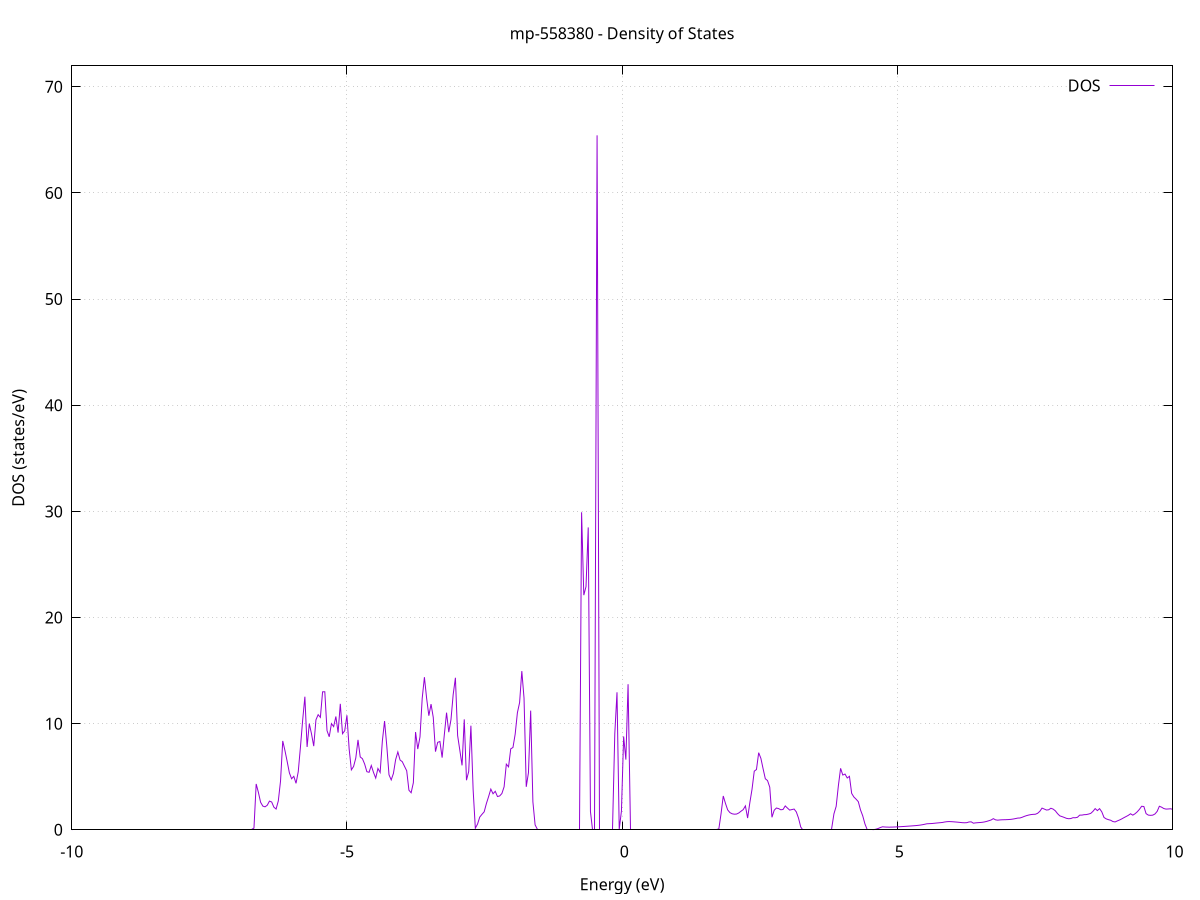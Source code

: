 set title 'mp-558380 - Density of States'
set xlabel 'Energy (eV)'
set ylabel 'DOS (states/eV)'
set grid
set xrange [-10:10]
set yrange [0:71.976]
set xzeroaxis lt -1
set terminal png size 800,600
set output 'mp-558380_dos_gnuplot.png'
plot '-' using 1:2 with lines title 'DOS'
-48.562000 0.000000
-48.521800 0.000000
-48.481500 0.000000
-48.441300 0.000000
-48.401100 0.000000
-48.360900 0.000000
-48.320600 0.000000
-48.280400 0.000000
-48.240200 0.000000
-48.200000 0.000000
-48.159800 0.000000
-48.119500 0.000000
-48.079300 0.000000
-48.039100 0.000000
-47.998900 0.000000
-47.958600 0.000000
-47.918400 0.000000
-47.878200 0.000000
-47.838000 0.000000
-47.797800 0.000000
-47.757500 0.000000
-47.717300 0.000000
-47.677100 0.000000
-47.636900 0.000000
-47.596600 0.000000
-47.556400 0.000000
-47.516200 0.000000
-47.476000 0.000000
-47.435700 0.000000
-47.395500 0.000000
-47.355300 0.000000
-47.315100 0.000000
-47.274900 0.000000
-47.234600 0.000000
-47.194400 0.000000
-47.154200 0.000000
-47.114000 0.000000
-47.073700 0.000000
-47.033500 0.000000
-46.993300 0.000000
-46.953100 0.000000
-46.912800 0.000000
-46.872600 0.000000
-46.832400 0.000000
-46.792200 0.000000
-46.752000 0.000000
-46.711700 0.000000
-46.671500 0.000000
-46.631300 0.000000
-46.591100 0.000000
-46.550800 0.000000
-46.510600 0.000000
-46.470400 0.000000
-46.430200 0.000000
-46.389900 0.000000
-46.349700 0.000000
-46.309500 0.000000
-46.269300 0.000000
-46.229100 0.000000
-46.188800 0.000000
-46.148600 0.000000
-46.108400 0.000000
-46.068200 0.000000
-46.027900 0.000000
-45.987700 0.000000
-45.947500 0.000000
-45.907300 0.000000
-45.867100 0.000000
-45.826800 0.000000
-45.786600 0.000000
-45.746400 0.000000
-45.706200 0.000000
-45.665900 0.000000
-45.625700 0.000000
-45.585500 0.000000
-45.545300 0.000000
-45.505000 0.000000
-45.464800 0.000000
-45.424600 0.000000
-45.384400 0.000000
-45.344200 0.000000
-45.303900 0.000000
-45.263700 0.000000
-45.223500 0.000000
-45.183300 0.000000
-45.143000 0.000000
-45.102800 0.000000
-45.062600 0.000000
-45.022400 0.000000
-44.982100 0.000000
-44.941900 0.000000
-44.901700 110.338400
-44.861500 0.000000
-44.821300 0.000000
-44.781000 0.000000
-44.740800 0.000000
-44.700600 0.000000
-44.660400 0.000000
-44.620100 0.000000
-44.579900 0.000000
-44.539700 0.000000
-44.499500 0.000000
-44.459200 0.000000
-44.419000 0.000000
-44.378800 0.000000
-44.338600 0.000000
-44.298400 0.000000
-44.258100 0.000000
-44.217900 0.000000
-44.177700 0.000000
-44.137500 0.000000
-44.097200 0.000000
-44.057000 0.000000
-44.016800 0.000000
-43.976600 0.000000
-43.936400 0.000000
-43.896100 0.000000
-43.855900 0.000000
-43.815700 0.000000
-43.775500 0.000000
-43.735200 0.000000
-43.695000 0.000000
-43.654800 0.000000
-43.614600 0.000000
-43.574300 0.000000
-43.534100 0.000000
-43.493900 0.000000
-43.453700 0.000000
-43.413500 0.000000
-43.373200 0.000000
-43.333000 0.000000
-43.292800 0.000000
-43.252600 0.000000
-43.212300 0.000000
-43.172100 0.000000
-43.131900 0.000000
-43.091700 0.000000
-43.051400 0.000000
-43.011200 0.000000
-42.971000 0.000000
-42.930800 0.000000
-42.890600 0.000000
-42.850300 0.000000
-42.810100 0.000000
-42.769900 0.000000
-42.729700 0.000000
-42.689400 0.000000
-42.649200 0.000000
-42.609000 0.000000
-42.568800 0.000000
-42.528500 0.000000
-42.488300 0.000000
-42.448100 0.000000
-42.407900 0.000000
-42.367700 0.000000
-42.327400 0.000000
-42.287200 0.000000
-42.247000 0.000000
-42.206800 0.000000
-42.166500 0.000000
-42.126300 0.000000
-42.086100 0.000000
-42.045900 0.000000
-42.005700 0.000000
-41.965400 0.000000
-41.925200 0.000000
-41.885000 0.000000
-41.844800 0.000000
-41.804500 0.000000
-41.764300 0.000000
-41.724100 0.000000
-41.683900 0.000000
-41.643600 0.000000
-41.603400 0.000000
-41.563200 0.000000
-41.523000 0.000000
-41.482800 0.000000
-41.442500 0.000000
-41.402300 0.000000
-41.362100 0.000000
-41.321900 0.000000
-41.281600 0.000000
-41.241400 0.000000
-41.201200 0.000000
-41.161000 0.000000
-41.120700 0.000000
-41.080500 0.000000
-41.040300 0.000000
-41.000100 0.000000
-40.959900 0.000000
-40.919600 0.000000
-40.879400 0.000000
-40.839200 0.000000
-40.799000 0.000000
-40.758700 0.000000
-40.718500 0.000000
-40.678300 0.000000
-40.638100 0.000000
-40.597800 0.000000
-40.557600 0.000000
-40.517400 0.000000
-40.477200 0.000000
-40.437000 0.000000
-40.396700 0.000000
-40.356500 0.000000
-40.316300 0.000000
-40.276100 0.000000
-40.235800 0.000000
-40.195600 0.000000
-40.155400 0.000000
-40.115200 0.000000
-40.075000 0.000000
-40.034700 0.000000
-39.994500 0.000000
-39.954300 0.000000
-39.914100 0.000000
-39.873800 0.000000
-39.833600 0.000000
-39.793400 0.000000
-39.753200 0.000000
-39.712900 0.000000
-39.672700 0.000000
-39.632500 0.000000
-39.592300 0.000000
-39.552100 0.000000
-39.511800 0.000000
-39.471600 0.000000
-39.431400 0.000000
-39.391200 0.000000
-39.350900 0.000000
-39.310700 0.000000
-39.270500 0.000000
-39.230300 0.000000
-39.190000 0.000000
-39.149800 0.000000
-39.109600 0.000000
-39.069400 0.000000
-39.029200 0.000000
-38.988900 0.000000
-38.948700 0.000000
-38.908500 0.000000
-38.868300 0.000000
-38.828000 0.000000
-38.787800 0.000000
-38.747600 0.000000
-38.707400 0.000000
-38.667100 0.000000
-38.626900 0.000000
-38.586700 0.000000
-38.546500 0.000000
-38.506300 0.000000
-38.466000 0.000000
-38.425800 0.000000
-38.385600 0.000000
-38.345400 0.000000
-38.305100 0.000000
-38.264900 0.000000
-38.224700 0.000000
-38.184500 0.000000
-38.144300 0.000000
-38.104000 0.000000
-38.063800 0.000000
-38.023600 0.000000
-37.983400 0.000000
-37.943100 0.000000
-37.902900 0.000000
-37.862700 0.000000
-37.822500 0.000000
-37.782200 0.000000
-37.742000 0.000000
-37.701800 0.000000
-37.661600 0.000000
-37.621400 0.000000
-37.581100 0.000000
-37.540900 0.000000
-37.500700 0.000000
-37.460500 0.000000
-37.420200 0.000000
-37.380000 0.000000
-37.339800 0.000000
-37.299600 0.000000
-37.259300 0.000000
-37.219100 0.000000
-37.178900 0.000000
-37.138700 0.000000
-37.098500 0.000000
-37.058200 0.000000
-37.018000 0.000000
-36.977800 0.000000
-36.937600 0.000000
-36.897300 0.000000
-36.857100 0.000000
-36.816900 0.000000
-36.776700 0.000000
-36.736400 0.000000
-36.696200 0.000000
-36.656000 0.000000
-36.615800 0.000000
-36.575600 0.000000
-36.535300 0.000000
-36.495100 0.000000
-36.454900 0.000000
-36.414700 0.000000
-36.374400 0.000000
-36.334200 0.000000
-36.294000 0.000000
-36.253800 0.000000
-36.213600 0.000000
-36.173300 0.000000
-36.133100 0.000000
-36.092900 0.000000
-36.052700 0.000000
-36.012400 0.000000
-35.972200 0.000000
-35.932000 0.000000
-35.891800 0.000000
-35.851500 0.000000
-35.811300 0.000000
-35.771100 0.000000
-35.730900 0.000000
-35.690700 0.000000
-35.650400 0.000000
-35.610200 0.000000
-35.570000 0.000000
-35.529800 0.000000
-35.489500 0.000000
-35.449300 0.000000
-35.409100 0.000000
-35.368900 0.000000
-35.328600 0.000000
-35.288400 0.000000
-35.248200 0.000000
-35.208000 0.000000
-35.167800 0.000000
-35.127500 0.000000
-35.087300 0.000000
-35.047100 0.000000
-35.006900 0.000000
-34.966600 0.000000
-34.926400 0.000000
-34.886200 0.000000
-34.846000 0.000000
-34.805700 0.000000
-34.765500 0.000000
-34.725300 0.000000
-34.685100 0.000000
-34.644900 0.000000
-34.604600 0.000000
-34.564400 0.000000
-34.524200 0.000000
-34.484000 0.000000
-34.443700 0.000000
-34.403500 0.000000
-34.363300 0.000000
-34.323100 0.000000
-34.282900 0.000000
-34.242600 0.000000
-34.202400 0.000000
-34.162200 0.000000
-34.122000 0.000000
-34.081700 0.000000
-34.041500 0.000000
-34.001300 0.000000
-33.961100 0.000000
-33.920800 0.000000
-33.880600 0.000000
-33.840400 0.000000
-33.800200 0.000000
-33.760000 0.000000
-33.719700 0.000000
-33.679500 0.000000
-33.639300 0.000000
-33.599100 0.000000
-33.558800 0.000000
-33.518600 0.000000
-33.478400 0.000000
-33.438200 0.000000
-33.397900 0.000000
-33.357700 0.000000
-33.317500 0.000000
-33.277300 0.000000
-33.237100 0.000000
-33.196800 0.000000
-33.156600 0.000000
-33.116400 0.000000
-33.076200 0.000000
-33.035900 0.000000
-32.995700 0.000000
-32.955500 0.000000
-32.915300 0.000000
-32.875000 0.000000
-32.834800 0.000000
-32.794600 0.000000
-32.754400 0.000000
-32.714200 0.000000
-32.673900 0.000000
-32.633700 0.000000
-32.593500 0.000000
-32.553300 0.000000
-32.513000 0.000000
-32.472800 0.000000
-32.432600 0.000000
-32.392400 0.000000
-32.352200 0.000000
-32.311900 0.000000
-32.271700 0.000000
-32.231500 0.000000
-32.191300 0.000000
-32.151000 0.000000
-32.110800 0.000000
-32.070600 0.000000
-32.030400 0.000000
-31.990100 0.000000
-31.949900 0.000000
-31.909700 0.000000
-31.869500 0.000000
-31.829300 0.000000
-31.789000 0.000000
-31.748800 0.000000
-31.708600 0.000000
-31.668400 0.000000
-31.628100 0.000000
-31.587900 0.000000
-31.547700 0.000000
-31.507500 0.000000
-31.467200 0.000000
-31.427000 0.000000
-31.386800 0.000000
-31.346600 0.000000
-31.306400 0.000000
-31.266100 0.000000
-31.225900 0.000000
-31.185700 0.000000
-31.145500 0.000000
-31.105200 0.000000
-31.065000 0.000000
-31.024800 0.000000
-30.984600 0.000000
-30.944300 0.000000
-30.904100 0.000000
-30.863900 0.000000
-30.823700 0.000000
-30.783500 0.000000
-30.743200 0.000000
-30.703000 0.000000
-30.662800 0.000000
-30.622600 0.000000
-30.582300 0.000000
-30.542100 0.000000
-30.501900 0.000000
-30.461700 0.000000
-30.421500 0.000000
-30.381200 0.000000
-30.341000 0.000000
-30.300800 0.000000
-30.260600 0.000000
-30.220300 0.000000
-30.180100 0.000000
-30.139900 0.000000
-30.099700 0.000000
-30.059400 0.000000
-30.019200 0.000000
-29.979000 0.000000
-29.938800 0.000000
-29.898600 0.000000
-29.858300 0.000000
-29.818100 0.000000
-29.777900 0.000000
-29.737700 0.000000
-29.697400 0.000000
-29.657200 0.000000
-29.617000 0.000000
-29.576800 0.000000
-29.536500 0.000000
-29.496300 0.000000
-29.456100 0.000000
-29.415900 0.000000
-29.375700 0.000000
-29.335400 0.000000
-29.295200 0.000000
-29.255000 0.000000
-29.214800 0.000000
-29.174500 0.000000
-29.134300 0.000000
-29.094100 0.000000
-29.053900 0.000000
-29.013600 0.000000
-28.973400 0.000000
-28.933200 0.000000
-28.893000 0.000000
-28.852800 0.000000
-28.812500 0.000000
-28.772300 0.000000
-28.732100 0.000000
-28.691900 0.000000
-28.651600 0.000000
-28.611400 0.000000
-28.571200 0.000000
-28.531000 0.000000
-28.490800 0.000000
-28.450500 0.000000
-28.410300 0.000000
-28.370100 0.000000
-28.329900 0.000000
-28.289600 0.000000
-28.249400 0.000000
-28.209200 0.000000
-28.169000 0.000000
-28.128700 0.000000
-28.088500 0.000000
-28.048300 0.000000
-28.008100 0.000000
-27.967900 0.000000
-27.927600 0.000000
-27.887400 0.000000
-27.847200 0.000000
-27.807000 0.000000
-27.766700 0.000000
-27.726500 0.000000
-27.686300 0.000000
-27.646100 0.000000
-27.605800 0.000000
-27.565600 0.000000
-27.525400 0.000000
-27.485200 0.000000
-27.445000 0.000000
-27.404700 0.000000
-27.364500 0.000000
-27.324300 0.000000
-27.284100 0.000000
-27.243800 0.000000
-27.203600 0.000000
-27.163400 0.000000
-27.123200 0.000000
-27.082900 0.000000
-27.042700 0.000000
-27.002500 0.000000
-26.962300 0.000000
-26.922100 0.000000
-26.881800 0.000000
-26.841600 0.000000
-26.801400 0.000000
-26.761200 0.000000
-26.720900 0.000000
-26.680700 0.000000
-26.640500 0.000000
-26.600300 0.000000
-26.560100 0.000000
-26.519800 0.000000
-26.479600 0.000000
-26.439400 0.000000
-26.399200 0.000000
-26.358900 0.000000
-26.318700 0.000000
-26.278500 0.000000
-26.238300 0.000000
-26.198000 0.000000
-26.157800 0.000000
-26.117600 0.000000
-26.077400 0.000000
-26.037200 0.000000
-25.996900 0.000000
-25.956700 0.000000
-25.916500 0.000000
-25.876300 0.000000
-25.836000 0.000000
-25.795800 0.000000
-25.755600 0.000000
-25.715400 0.000000
-25.675100 0.000000
-25.634900 0.000000
-25.594700 0.000000
-25.554500 0.000000
-25.514300 0.000000
-25.474000 0.000000
-25.433800 0.000000
-25.393600 0.000000
-25.353400 0.000000
-25.313100 0.000000
-25.272900 0.000000
-25.232700 0.000000
-25.192500 0.000000
-25.152200 0.000000
-25.112000 0.000000
-25.071800 0.000000
-25.031600 0.000000
-24.991400 0.000000
-24.951100 0.000000
-24.910900 0.000000
-24.870700 0.000000
-24.830500 0.000000
-24.790200 0.000000
-24.750000 0.000000
-24.709800 0.000000
-24.669600 0.000000
-24.629400 0.000000
-24.589100 0.000000
-24.548900 0.000000
-24.508700 0.000000
-24.468500 0.000000
-24.428200 0.000000
-24.388000 0.000000
-24.347800 0.000000
-24.307600 0.000000
-24.267300 0.000000
-24.227100 0.000000
-24.186900 0.000000
-24.146700 0.000000
-24.106500 0.000000
-24.066200 0.000000
-24.026000 0.000000
-23.985800 0.000000
-23.945600 0.000000
-23.905300 0.000000
-23.865100 0.000000
-23.824900 0.000000
-23.784700 0.000000
-23.744400 0.000000
-23.704200 0.000000
-23.664000 0.000000
-23.623800 0.000000
-23.583600 0.000000
-23.543300 0.000000
-23.503100 0.000000
-23.462900 0.000000
-23.422700 0.000000
-23.382400 0.000000
-23.342200 0.000000
-23.302000 0.000000
-23.261800 0.000000
-23.221500 0.000000
-23.181300 0.000000
-23.141100 0.310700
-23.100900 3.901300
-23.060700 9.470000
-23.020400 8.580500
-22.980200 1.964600
-22.940000 0.293000
-22.899800 6.769300
-22.859500 5.320900
-22.819300 5.406900
-22.779100 9.167700
-22.738900 0.000000
-22.698700 0.001600
-22.658400 26.500200
-22.618200 13.451700
-22.578000 0.000000
-22.537800 15.693200
-22.497500 19.881200
-22.457300 17.330100
-22.417100 0.000000
-22.376900 0.000000
-22.336600 3.085100
-22.296400 16.668200
-22.256200 23.314700
-22.216000 5.290600
-22.175800 34.662300
-22.135500 15.929300
-22.095300 0.000000
-22.055100 0.000000
-22.014900 0.000000
-21.974600 0.000000
-21.934400 0.000000
-21.894200 0.000000
-21.854000 0.000000
-21.813700 0.000000
-21.773500 0.000000
-21.733300 0.000000
-21.693100 0.000000
-21.652900 0.000000
-21.612600 0.000000
-21.572400 0.000000
-21.532200 0.000000
-21.492000 0.000000
-21.451700 0.000000
-21.411500 0.000000
-21.371300 0.000000
-21.331100 0.000000
-21.290800 0.000000
-21.250600 0.000000
-21.210400 0.000000
-21.170200 0.000000
-21.130000 0.000000
-21.089700 0.000000
-21.049500 0.000000
-21.009300 0.000000
-20.969100 0.000000
-20.928800 0.000000
-20.888600 0.000000
-20.848400 0.000000
-20.808200 0.000000
-20.768000 0.000000
-20.727700 0.000000
-20.687500 0.000000
-20.647300 0.000000
-20.607100 0.000000
-20.566800 0.000000
-20.526600 0.000000
-20.486400 0.000000
-20.446200 0.000000
-20.405900 0.000000
-20.365700 0.000000
-20.325500 0.000000
-20.285300 0.000000
-20.245100 0.000000
-20.204800 0.000000
-20.164600 0.000000
-20.124400 0.000000
-20.084200 0.000000
-20.043900 0.000000
-20.003700 0.000000
-19.963500 0.000000
-19.923300 0.000000
-19.883000 0.000000
-19.842800 0.000000
-19.802600 0.000000
-19.762400 0.000000
-19.722200 0.000000
-19.681900 0.000000
-19.641700 0.000000
-19.601500 0.000000
-19.561300 0.000000
-19.521000 0.000000
-19.480800 0.000000
-19.440600 0.000000
-19.400400 0.000000
-19.360100 0.000000
-19.319900 0.000000
-19.279700 0.000000
-19.239500 0.000000
-19.199300 0.000000
-19.159000 0.000000
-19.118800 0.000000
-19.078600 0.000000
-19.038400 0.000000
-18.998100 0.000000
-18.957900 0.000000
-18.917700 0.000000
-18.877500 0.000000
-18.837300 0.000000
-18.797000 0.000000
-18.756800 0.000000
-18.716600 0.000000
-18.676400 0.000000
-18.636100 0.000000
-18.595900 0.000000
-18.555700 0.000000
-18.515500 0.000000
-18.475200 0.000000
-18.435000 0.000000
-18.394800 0.000000
-18.354600 0.000000
-18.314400 0.000000
-18.274100 0.000000
-18.233900 0.000000
-18.193700 0.000000
-18.153500 0.000000
-18.113200 0.000000
-18.073000 0.000000
-18.032800 0.000000
-17.992600 0.000000
-17.952300 0.000000
-17.912100 0.000000
-17.871900 0.000000
-17.831700 0.000000
-17.791500 0.000000
-17.751200 0.000000
-17.711000 0.000000
-17.670800 0.000000
-17.630600 0.000000
-17.590300 0.000000
-17.550100 0.000000
-17.509900 0.000000
-17.469700 0.000000
-17.429400 0.000000
-17.389200 0.000000
-17.349000 0.000000
-17.308800 0.000000
-17.268600 0.000000
-17.228300 0.000000
-17.188100 0.000000
-17.147900 0.000000
-17.107700 0.000000
-17.067400 0.000000
-17.027200 0.000000
-16.987000 0.000000
-16.946800 0.000000
-16.906600 0.000000
-16.866300 0.000000
-16.826100 0.000000
-16.785900 0.000000
-16.745700 0.000000
-16.705400 0.000000
-16.665200 0.000000
-16.625000 0.000000
-16.584800 0.000000
-16.544500 0.000000
-16.504300 0.000000
-16.464100 0.000000
-16.423900 0.000000
-16.383700 0.000000
-16.343400 0.000000
-16.303200 0.000000
-16.263000 0.000000
-16.222800 0.000000
-16.182500 0.000000
-16.142300 0.000000
-16.102100 0.000000
-16.061900 0.000000
-16.021600 0.000000
-15.981400 0.000000
-15.941200 0.000000
-15.901000 0.000000
-15.860800 0.000000
-15.820500 0.000000
-15.780300 0.000000
-15.740100 0.000000
-15.699900 0.000000
-15.659600 0.000000
-15.619400 0.000000
-15.579200 0.000000
-15.539000 0.000000
-15.498700 0.000000
-15.458500 0.000000
-15.418300 0.000000
-15.378100 0.000000
-15.337900 0.000000
-15.297600 0.000000
-15.257400 0.000000
-15.217200 0.000000
-15.177000 0.000000
-15.136700 0.000000
-15.096500 0.000000
-15.056300 0.000000
-15.016100 0.000000
-14.975900 0.000000
-14.935600 0.000000
-14.895400 0.000000
-14.855200 0.000000
-14.815000 0.000000
-14.774700 0.000000
-14.734500 0.000000
-14.694300 0.000000
-14.654100 0.000000
-14.613800 0.000000
-14.573600 0.000000
-14.533400 0.000000
-14.493200 0.000000
-14.453000 0.000000
-14.412700 0.000000
-14.372500 0.000000
-14.332300 0.000000
-14.292100 0.000000
-14.251800 0.000000
-14.211600 0.000000
-14.171400 0.000000
-14.131200 0.000000
-14.090900 0.000000
-14.050700 0.000000
-14.010500 0.000000
-13.970300 0.000000
-13.930100 0.000000
-13.889800 0.000000
-13.849600 0.000000
-13.809400 0.000000
-13.769200 0.000000
-13.728900 0.000000
-13.688700 0.000000
-13.648500 0.000000
-13.608300 0.000000
-13.568000 0.000000
-13.527800 0.000000
-13.487600 0.000000
-13.447400 0.000000
-13.407200 0.000000
-13.366900 0.000000
-13.326700 0.000000
-13.286500 0.000000
-13.246300 0.000000
-13.206000 0.000000
-13.165800 0.000000
-13.125600 0.000000
-13.085400 0.000000
-13.045200 0.000000
-13.004900 0.000000
-12.964700 0.000000
-12.924500 0.000000
-12.884300 0.000000
-12.844000 0.000000
-12.803800 0.000000
-12.763600 0.000000
-12.723400 0.000000
-12.683100 0.000000
-12.642900 0.000000
-12.602700 0.000000
-12.562500 0.000000
-12.522300 0.000000
-12.482000 0.000000
-12.441800 0.000000
-12.401600 0.000000
-12.361400 0.000000
-12.321100 0.000000
-12.280900 0.000000
-12.240700 0.000000
-12.200500 0.000000
-12.160200 0.000000
-12.120000 0.000000
-12.079800 0.000000
-12.039600 0.000000
-11.999400 0.000000
-11.959100 0.000000
-11.918900 0.000000
-11.878700 0.000000
-11.838500 0.000000
-11.798200 0.000000
-11.758000 0.000000
-11.717800 0.000000
-11.677600 0.000000
-11.637300 0.000000
-11.597100 0.000000
-11.556900 0.000000
-11.516700 0.000000
-11.476500 0.000000
-11.436200 0.000000
-11.396000 0.000000
-11.355800 0.000000
-11.315600 0.000000
-11.275300 0.000000
-11.235100 0.000000
-11.194900 0.000000
-11.154700 0.000000
-11.114500 0.000000
-11.074200 0.000000
-11.034000 0.000000
-10.993800 0.000000
-10.953600 0.000000
-10.913300 0.000000
-10.873100 0.000000
-10.832900 0.000000
-10.792700 0.000000
-10.752400 0.000000
-10.712200 0.000000
-10.672000 0.000000
-10.631800 0.000000
-10.591600 0.000000
-10.551300 0.000000
-10.511100 0.000000
-10.470900 0.000000
-10.430700 0.000000
-10.390400 0.000000
-10.350200 0.000000
-10.310000 0.000000
-10.269800 0.000000
-10.229500 0.000000
-10.189300 0.000000
-10.149100 0.000000
-10.108900 0.000000
-10.068700 0.000000
-10.028400 0.000000
-9.988200 0.000000
-9.948000 0.000000
-9.907800 0.000000
-9.867500 0.000000
-9.827300 0.000000
-9.787100 0.000000
-9.746900 0.000000
-9.706600 0.000000
-9.666400 0.000000
-9.626200 0.000000
-9.586000 0.000000
-9.545800 0.000000
-9.505500 0.000000
-9.465300 0.000000
-9.425100 0.000000
-9.384900 0.000000
-9.344600 0.000000
-9.304400 0.000000
-9.264200 0.000000
-9.224000 0.000000
-9.183800 0.000000
-9.143500 0.000000
-9.103300 0.000000
-9.063100 0.000000
-9.022900 0.000000
-8.982600 0.000000
-8.942400 0.000000
-8.902200 0.000000
-8.862000 0.000000
-8.821700 0.000000
-8.781500 0.000000
-8.741300 0.000000
-8.701100 0.000000
-8.660900 0.000000
-8.620600 0.000000
-8.580400 0.000000
-8.540200 0.000000
-8.500000 0.000000
-8.459700 0.000000
-8.419500 0.000000
-8.379300 0.000000
-8.339100 0.000000
-8.298800 0.000000
-8.258600 0.000000
-8.218400 0.000000
-8.178200 0.000000
-8.138000 0.000000
-8.097700 0.000000
-8.057500 0.000000
-8.017300 0.000000
-7.977100 0.000000
-7.936800 0.000000
-7.896600 0.000000
-7.856400 0.000000
-7.816200 0.000000
-7.775900 0.000000
-7.735700 0.000000
-7.695500 0.000000
-7.655300 0.000000
-7.615100 0.000000
-7.574800 0.000000
-7.534600 0.000000
-7.494400 0.000000
-7.454200 0.000000
-7.413900 0.000000
-7.373700 0.000000
-7.333500 0.000000
-7.293300 0.000000
-7.253100 0.000000
-7.212800 0.000000
-7.172600 0.000000
-7.132400 0.000000
-7.092200 0.000000
-7.051900 0.000000
-7.011700 0.000000
-6.971500 0.000000
-6.931300 0.000000
-6.891000 0.000000
-6.850800 0.000000
-6.810600 0.000000
-6.770400 0.000000
-6.730200 0.000000
-6.689900 0.162100
-6.649700 4.317900
-6.609500 3.524900
-6.569300 2.592700
-6.529000 2.231000
-6.488800 2.162400
-6.448600 2.309200
-6.408400 2.699900
-6.368100 2.616600
-6.327900 2.128300
-6.287700 1.954700
-6.247500 2.721100
-6.207300 4.581500
-6.167000 8.370200
-6.126800 7.460900
-6.086600 6.438700
-6.046400 5.364000
-6.006100 4.807300
-5.965900 5.036000
-5.925700 4.376500
-5.885500 5.466600
-5.845200 7.802300
-5.805000 10.334400
-5.764800 12.539200
-5.724600 7.802800
-5.684400 9.998400
-5.644100 9.027900
-5.603900 7.879600
-5.563700 10.360100
-5.523500 10.845400
-5.483200 10.590700
-5.443000 12.998300
-5.402800 13.003700
-5.362600 9.340100
-5.322400 8.760800
-5.282100 10.002500
-5.241900 9.720400
-5.201700 10.672900
-5.161500 9.155500
-5.121200 11.869100
-5.081000 9.051800
-5.040800 9.333600
-5.000600 10.787900
-4.960300 7.614100
-4.920100 5.646200
-4.879900 5.962100
-4.839700 6.762400
-4.799500 8.471700
-4.759200 6.861700
-4.719000 6.695800
-4.678800 6.192900
-4.638600 5.472300
-4.598300 5.415200
-4.558100 6.054900
-4.517900 5.405500
-4.477700 4.870000
-4.437400 5.773300
-4.397200 5.398400
-4.357000 8.364600
-4.316800 10.242400
-4.276600 7.904300
-4.236300 5.180100
-4.196100 4.699200
-4.155900 5.306400
-4.115700 6.613500
-4.075400 7.333800
-4.035200 6.570800
-3.995000 6.415300
-3.954800 5.981300
-3.914500 5.560500
-3.874300 3.727400
-3.834100 3.489100
-3.793900 4.429400
-3.753700 9.206200
-3.713400 7.605400
-3.673200 8.749800
-3.633000 12.383300
-3.592800 14.374700
-3.552500 12.382400
-3.512300 10.747700
-3.472100 11.839600
-3.431900 10.584500
-3.391700 7.362700
-3.351400 8.237800
-3.311200 8.316900
-3.271000 6.798900
-3.230800 8.968800
-3.190500 11.033700
-3.150300 9.196300
-3.110100 10.384800
-3.069900 12.753100
-3.029600 14.322800
-2.989400 8.877000
-2.949200 7.487300
-2.909000 6.067200
-2.868800 10.401700
-2.828500 4.670000
-2.788300 5.492100
-2.748100 9.810500
-2.707900 3.795900
-2.667600 0.146300
-2.627400 0.541000
-2.587200 1.196900
-2.547000 1.454700
-2.506700 1.692100
-2.466500 2.475900
-2.426300 3.129300
-2.386100 3.832100
-2.345900 3.393000
-2.305600 3.625400
-2.265400 3.133100
-2.225200 3.187700
-2.185000 3.417500
-2.144700 4.050800
-2.104500 6.184300
-2.064300 5.930500
-2.024100 7.627100
-1.983800 7.754200
-1.943600 9.010000
-1.903400 11.025400
-1.863200 11.988200
-1.823000 14.947900
-1.782700 12.399600
-1.742500 4.047800
-1.702300 5.379700
-1.662100 11.229100
-1.621800 2.637600
-1.581600 0.462300
-1.541400 0.000000
-1.501200 0.000000
-1.461000 0.000000
-1.420700 0.000000
-1.380500 0.000000
-1.340300 0.000000
-1.300100 0.000000
-1.259800 0.000000
-1.219600 0.000000
-1.179400 0.000000
-1.139200 0.000000
-1.098900 0.000000
-1.058700 0.000000
-1.018500 0.000000
-0.978300 0.000000
-0.938100 0.000000
-0.897800 0.000000
-0.857600 0.000000
-0.817400 0.000000
-0.777200 0.000000
-0.736900 29.917700
-0.696700 22.106800
-0.656500 22.911400
-0.616300 28.490300
-0.576000 1.724400
-0.535800 0.000000
-0.495600 0.000000
-0.455400 65.432600
-0.415200 0.000000
-0.374900 0.000000
-0.334700 0.000000
-0.294500 0.000000
-0.254300 0.000000
-0.214000 0.000000
-0.173800 0.000000
-0.133600 9.046000
-0.093400 12.952200
-0.053100 0.033900
-0.012900 1.770000
0.027300 8.792600
0.067500 6.610000
0.107700 13.713600
0.148000 0.000000
0.188200 0.000000
0.228400 0.000000
0.268600 0.000000
0.308900 0.000000
0.349100 0.000000
0.389300 0.000000
0.429500 0.000000
0.469700 0.000000
0.510000 0.000000
0.550200 0.000000
0.590400 0.000000
0.630600 0.000000
0.670900 0.000000
0.711100 0.000000
0.751300 0.000000
0.791500 0.000000
0.831800 0.000000
0.872000 0.000000
0.912200 0.000000
0.952400 0.000000
0.992600 0.000000
1.032900 0.000000
1.073100 0.000000
1.113300 0.000000
1.153500 0.000000
1.193800 0.000000
1.234000 0.000000
1.274200 0.000000
1.314400 0.000000
1.354700 0.000000
1.394900 0.000000
1.435100 0.000000
1.475300 0.000000
1.515500 0.000000
1.555800 0.000000
1.596000 0.000000
1.636200 0.000000
1.676400 0.000000
1.716700 0.000000
1.756900 0.080500
1.797100 1.515100
1.837300 3.183600
1.877600 2.480300
1.917800 1.871400
1.958000 1.617600
1.998200 1.508400
2.038400 1.468100
2.078700 1.481500
2.118900 1.581600
2.159100 1.745200
2.199300 1.895200
2.239600 2.252400
2.279800 1.106700
2.320000 2.546400
2.360200 3.825300
2.400400 5.521700
2.440700 5.678100
2.480900 7.262400
2.521100 6.729100
2.561300 5.743600
2.601600 4.807200
2.641800 4.635100
2.682000 4.013700
2.722200 1.176800
2.762500 1.837500
2.802700 2.049600
2.842900 1.995200
2.883100 1.883700
2.923300 1.911300
2.963600 2.247000
3.003800 2.045500
3.044000 1.854100
3.084200 1.902800
3.124500 1.953000
3.164700 1.681900
3.204900 1.096200
3.245100 0.264400
3.285400 0.000000
3.325600 0.000000
3.365800 0.000000
3.406000 0.000000
3.446200 0.000000
3.486500 0.000000
3.526700 0.000000
3.566900 0.000000
3.607100 0.000000
3.647400 0.000000
3.687600 0.000000
3.727800 0.000000
3.768000 0.000000
3.808300 0.000000
3.848500 1.506300
3.888700 2.204000
3.928900 4.147900
3.969100 5.789600
4.009400 5.158100
4.049600 5.248600
4.089800 4.879800
4.130000 5.038100
4.170300 3.430000
4.210500 3.088900
4.250700 2.884100
4.290900 2.649000
4.331100 1.870100
4.371400 1.311900
4.411600 0.555200
4.451800 0.028500
4.492000 0.000000
4.532300 0.000100
4.572500 0.015600
4.612700 0.056900
4.652900 0.124000
4.693200 0.217000
4.733400 0.282700
4.773600 0.260900
4.813800 0.250700
4.854000 0.247500
4.894300 0.250900
4.934500 0.258800
4.974700 0.268100
5.014900 0.278900
5.055200 0.291000
5.095400 0.304300
5.135600 0.318200
5.175800 0.332500
5.216100 0.347300
5.256300 0.362500
5.296500 0.378200
5.336700 0.395000
5.376900 0.416100
5.417200 0.442800
5.457400 0.476700
5.497600 0.519400
5.537800 0.565800
5.578100 0.576200
5.618300 0.586400
5.658500 0.605200
5.698700 0.629000
5.739000 0.648900
5.779200 0.667900
5.819400 0.689900
5.859600 0.731800
5.899800 0.762100
5.940100 0.774000
5.980300 0.764800
6.020500 0.749800
6.060700 0.732800
6.101000 0.713800
6.141200 0.692600
6.181400 0.669600
6.221600 0.659400
6.261800 0.670500
6.302100 0.735100
6.342300 0.747800
6.382500 0.619900
6.422700 0.650900
6.463000 0.669400
6.503200 0.684300
6.543400 0.704500
6.583600 0.739200
6.623900 0.790300
6.664100 0.854400
6.704300 0.922800
6.744500 1.048600
6.784700 0.934700
6.825000 0.906100
6.865200 0.928800
6.905400 0.942200
6.945600 0.947900
6.985900 0.954100
7.026100 0.965600
7.066300 0.983400
7.106500 1.014200
7.146800 1.054300
7.187000 1.101600
7.227200 1.110400
7.267400 1.176200
7.307600 1.261900
7.347900 1.333200
7.388100 1.389400
7.428300 1.430600
7.468500 1.453300
7.508800 1.463300
7.549000 1.552100
7.589200 1.738500
7.629400 2.041500
7.669700 1.953600
7.709900 1.860100
7.750100 1.882600
7.790300 2.028600
7.830500 1.950000
7.870800 1.786800
7.911000 1.522600
7.951200 1.314900
7.991400 1.242800
8.031700 1.166000
8.071900 1.080900
8.112100 1.041500
8.152300 1.057700
8.192500 1.139200
8.232800 1.132200
8.273000 1.176500
8.313200 1.378900
8.353400 1.381100
8.393700 1.422000
8.433900 1.431800
8.474100 1.478600
8.514300 1.543200
8.554600 1.734400
8.594800 1.995100
8.635000 1.806700
8.675200 1.992000
8.715400 1.690000
8.755700 1.158400
8.795900 1.026700
8.836100 0.952800
8.876300 0.898500
8.916600 0.777000
8.956800 0.737900
8.997000 0.834000
9.037200 0.919900
9.077500 1.023500
9.117700 1.141300
9.157900 1.250000
9.198100 1.363600
9.238300 1.509100
9.278600 1.377700
9.318800 1.507300
9.359000 1.689900
9.399200 1.925800
9.439500 2.215300
9.479700 2.191400
9.519900 1.521400
9.560100 1.383300
9.600400 1.359800
9.640600 1.378100
9.680800 1.486900
9.721000 1.730000
9.761200 2.215900
9.801500 2.129400
9.841700 2.002200
9.881900 1.949000
9.922100 1.959900
9.962400 1.978900
10.002600 1.932300
10.042800 1.859400
10.083000 1.739700
10.123200 1.962100
10.163500 1.840300
10.203700 1.747700
10.243900 1.666800
10.284100 1.591100
10.324400 1.527100
10.364600 1.492200
10.404800 1.667100
10.445000 1.826900
10.485300 1.922400
10.525500 1.965600
10.565700 2.059000
10.605900 2.092800
10.646100 2.001700
10.686400 1.826700
10.726600 1.654400
10.766800 1.542700
10.807000 1.486000
10.847300 1.489200
10.887500 1.550800
10.927700 1.636300
10.967900 1.800000
11.008200 1.844500
11.048400 1.897100
11.088600 2.011800
11.128800 2.364600
11.169000 2.412600
11.209300 2.067200
11.249500 2.199800
11.289700 2.526100
11.329900 2.322000
11.370200 2.467600
11.410400 2.478700
11.450600 2.244500
11.490800 2.043900
11.531100 1.873600
11.571300 1.711100
11.611500 1.782000
11.651700 2.228100
11.691900 2.748600
11.732200 3.288500
11.772400 3.251000
11.812600 3.015100
11.852800 2.873800
11.893100 2.629000
11.933300 2.487100
11.973500 2.326900
12.013700 2.203800
12.053900 2.566600
12.094200 3.440000
12.134400 2.946900
12.174600 2.768500
12.214800 2.550400
12.255100 2.474800
12.295300 2.426500
12.335500 2.409700
12.375700 2.396600
12.416000 2.444200
12.456200 2.526700
12.496400 2.634200
12.536600 2.678800
12.576800 2.508600
12.617100 2.538900
12.657300 2.959200
12.697500 2.781600
12.737700 2.597000
12.778000 2.294900
12.818200 2.241300
12.858400 2.277300
12.898600 3.394900
12.938900 2.971400
12.979100 2.797600
13.019300 3.008700
13.059500 2.502000
13.099700 2.388900
13.140000 2.261500
13.180200 2.533900
13.220400 2.869500
13.260600 3.246700
13.300900 3.827400
13.341100 3.816400
13.381300 4.256900
13.421500 4.105600
13.461800 3.820400
13.502000 3.084300
13.542200 2.941300
13.582400 3.300600
13.622600 3.440900
13.662900 3.222600
13.703100 2.913100
13.743300 2.882500
13.783500 3.141800
13.823800 3.004100
13.864000 2.687100
13.904200 2.882000
13.944400 3.009900
13.984600 3.023100
14.024900 3.180100
14.065100 3.367200
14.105300 3.367400
14.145500 2.724400
14.185800 2.365400
14.226000 2.477000
14.266200 2.655700
14.306400 3.013600
14.346700 3.341900
14.386900 3.536500
14.427100 4.213900
14.467300 3.523500
14.507500 3.351800
14.547800 3.829800
14.588000 4.520500
14.628200 4.434500
14.668400 3.361800
14.708700 2.307400
14.748900 1.469800
14.789100 1.089100
14.829300 0.947900
14.869600 1.928800
14.909800 3.187400
14.950000 4.052500
14.990200 3.844300
15.030400 3.454200
15.070700 3.354100
15.110900 2.794300
15.151100 2.604000
15.191300 2.565400
15.231600 2.858200
15.271800 4.487900
15.312000 5.406700
15.352200 4.263800
15.392500 3.153900
15.432700 2.319800
15.472900 1.943600
15.513100 2.328300
15.553300 3.291800
15.593600 2.961100
15.633800 2.779600
15.674000 2.615200
15.714200 2.486900
15.754500 2.240500
15.794700 1.915000
15.834900 1.735600
15.875100 1.693000
15.915300 1.755200
15.955600 2.373100
15.995800 3.120400
16.036000 3.322600
16.076200 3.507400
16.116500 2.972700
16.156700 2.740500
16.196900 2.511200
16.237100 2.268000
16.277400 2.141600
16.317600 2.489700
16.357800 3.130700
16.398000 3.865000
16.438200 3.823100
16.478500 3.448800
16.518700 2.882400
16.558900 2.319800
16.599100 2.142400
16.639400 3.043500
16.679600 3.399000
16.719800 3.642800
16.760000 3.456400
16.800300 2.994900
16.840500 3.363800
16.880700 3.894200
16.920900 3.943600
16.961100 3.882300
17.001400 3.320700
17.041600 2.837600
17.081800 2.776500
17.122000 2.820700
17.162300 2.833600
17.202500 2.800100
17.242700 2.878300
17.282900 3.129800
17.323200 3.508000
17.363400 3.434100
17.403600 3.574300
17.443800 3.456900
17.484000 2.858600
17.524300 2.188000
17.564500 2.188600
17.604700 2.479900
17.644900 3.262300
17.685200 3.670100
17.725400 3.265600
17.765600 2.990300
17.805800 2.948500
17.846000 3.026300
17.886300 3.599500
17.926500 3.882400
17.966700 3.971900
18.006900 3.860600
18.047200 3.795800
18.087400 3.608800
18.127600 3.151100
18.167800 3.209200
18.208100 3.317300
18.248300 3.382700
18.288500 2.931400
18.328700 2.723400
18.368900 2.105600
18.409200 2.152300
18.449400 2.104400
18.489600 2.193500
18.529800 2.521400
18.570100 2.854400
18.610300 3.225200
18.650500 3.439300
18.690700 3.742300
18.731000 4.055700
18.771200 3.080200
18.811400 3.241700
18.851600 3.645000
18.891800 3.761700
18.932100 4.137900
18.972300 3.246100
19.012500 2.955500
19.052700 2.803100
19.093000 2.739000
19.133200 2.812100
19.173400 3.098500
19.213600 3.530300
19.253900 3.679700
19.294100 3.851400
19.334300 3.488800
19.374500 3.904800
19.414700 3.807900
19.455000 3.710100
19.495200 3.625500
19.535400 3.531300
19.575600 3.522600
19.615900 3.169300
19.656100 3.108100
19.696300 3.161200
19.736500 3.119800
19.776700 3.122400
19.817000 2.951100
19.857200 3.075400
19.897400 3.345200
19.937600 3.430000
19.977900 3.283000
20.018100 3.005200
20.058300 2.656700
20.098500 2.702200
20.138800 2.403800
20.179000 2.676900
20.219200 2.813300
20.259400 3.032900
20.299600 3.061100
20.339900 2.886400
20.380100 2.704500
20.420300 2.490600
20.460500 2.326600
20.500800 2.217400
20.541000 2.099700
20.581200 4.387200
20.621400 4.672100
20.661700 4.546100
20.701900 3.576900
20.742100 3.141100
20.782300 2.744200
20.822500 3.086300
20.862800 4.036000
20.903000 4.018600
20.943200 5.011200
20.983400 5.169800
21.023700 4.079000
21.063900 2.629700
21.104100 2.343100
21.144300 2.763700
21.184600 2.641600
21.224800 2.748500
21.265000 2.647800
21.305200 2.532000
21.345400 2.348400
21.385700 2.519300
21.425900 2.794400
21.466100 3.277100
21.506300 3.434800
21.546600 3.926900
21.586800 4.338700
21.627000 3.739400
21.667200 2.986200
21.707400 2.330600
21.747700 2.035200
21.787900 2.774800
21.828100 2.984000
21.868300 3.198200
21.908600 4.308100
21.948800 4.044500
21.989000 3.591800
22.029200 2.975000
22.069500 2.681000
22.109700 2.642900
22.149900 2.814000
22.190100 2.868300
22.230300 2.683400
22.270600 2.426600
22.310800 2.017500
22.351000 1.931300
22.391200 2.162600
22.431500 2.475400
22.471700 2.574200
22.511900 2.183300
22.552100 1.873500
22.592400 1.801000
22.632600 1.947400
22.672800 2.318700
22.713000 2.937600
22.753200 3.297800
22.793500 3.392900
22.833700 3.335800
22.873900 3.205500
22.914100 2.708300
22.954400 2.545200
22.994600 2.719600
23.034800 3.289500
23.075000 3.506100
23.115300 3.751900
23.155500 3.377100
23.195700 2.995300
23.235900 2.981600
23.276100 3.295100
23.316400 3.629800
23.356600 3.491600
23.396800 3.590700
23.437000 3.930500
23.477300 4.253400
23.517500 4.130400
23.557700 3.661300
23.597900 2.841700
23.638100 2.506100
23.678400 1.838200
23.718600 1.680500
23.758800 1.763100
23.799000 1.875000
23.839300 1.989800
23.879500 2.215300
23.919700 2.615300
23.959900 2.771700
24.000200 2.824300
24.040400 2.946300
24.080600 3.248000
24.120800 3.620000
24.161000 4.180400
24.201300 3.006400
24.241500 2.561800
24.281700 2.582000
24.321900 3.037200
24.362200 3.409400
24.402400 3.651200
24.442600 4.379100
24.482800 4.517000
24.523100 3.542900
24.563300 2.420800
24.603500 2.216600
24.643700 2.297900
24.683900 2.524600
24.724200 2.840300
24.764400 3.210900
24.804600 3.863600
24.844800 3.764900
24.885100 3.088900
24.925300 3.169300
24.965500 3.390100
25.005700 3.522300
25.046000 4.240900
25.086200 4.036600
25.126400 3.749200
25.166600 3.248300
25.206800 3.175200
25.247100 3.296500
25.287300 3.483900
25.327500 3.440400
25.367700 3.325000
25.408000 3.463100
25.448200 3.618700
25.488400 3.512100
25.528600 2.477500
25.568800 2.723700
25.609100 2.706300
25.649300 2.572200
25.689500 3.512700
25.729700 3.734900
25.770000 4.309500
25.810200 4.542400
25.850400 4.501800
25.890600 4.452800
25.930900 3.450400
25.971100 2.979800
26.011300 3.291900
26.051500 3.350300
26.091700 3.429100
26.132000 3.383800
26.172200 3.339500
26.212400 3.316300
26.252600 2.942600
26.292900 2.276100
26.333100 1.624100
26.373300 1.779300
26.413500 2.252900
26.453800 2.734200
26.494000 3.213300
26.534200 3.641100
26.574400 2.951900
26.614600 2.477800
26.654900 2.168700
26.695100 2.211800
26.735300 2.593600
26.775500 2.860600
26.815800 2.837900
26.856000 2.885200
26.896200 2.879200
26.936400 3.027500
26.976700 2.644400
27.016900 2.318300
27.057100 1.828900
27.097300 1.316900
27.137500 0.930700
27.177800 0.372700
27.218000 0.233200
27.258200 0.129100
27.298400 0.070100
27.338700 0.029300
27.378900 0.006900
27.419100 0.000200
27.459300 0.000000
27.499500 0.000000
27.539800 0.000000
27.580000 0.000000
27.620200 0.000000
27.660400 0.000000
27.700700 0.000000
27.740900 0.000000
27.781100 0.000000
27.821300 0.000000
27.861600 0.000000
27.901800 0.000000
27.942000 0.000000
27.982200 0.000000
28.022400 0.000000
28.062700 0.000000
28.102900 0.000000
28.143100 0.000000
28.183300 0.000000
28.223600 0.000000
28.263800 0.000000
28.304000 0.000000
28.344200 0.000000
28.384500 0.000000
28.424700 0.000000
28.464900 0.000000
28.505100 0.000000
28.545300 0.000000
28.585600 0.000000
28.625800 0.000000
28.666000 0.000000
28.706200 0.000000
28.746500 0.000000
28.786700 0.000000
28.826900 0.000000
28.867100 0.000000
28.907400 0.000000
28.947600 0.000000
28.987800 0.000000
29.028000 0.000000
29.068200 0.000000
29.108500 0.000000
29.148700 0.000000
29.188900 0.000000
29.229100 0.000000
29.269400 0.000000
29.309600 0.000000
29.349800 0.000000
29.390000 0.000000
29.430200 0.000000
29.470500 0.000000
29.510700 0.000000
29.550900 0.000000
29.591100 0.000000
29.631400 0.000000
29.671600 0.000000
29.711800 0.000000
29.752000 0.000000
29.792300 0.000000
29.832500 0.000000
29.872700 0.000000
29.912900 0.000000
29.953100 0.000000
29.993400 0.000000
30.033600 0.000000
30.073800 0.000000
30.114000 0.000000
30.154300 0.000000
30.194500 0.000000
30.234700 0.000000
30.274900 0.000000
30.315200 0.000000
30.355400 0.000000
30.395600 0.000000
30.435800 0.000000
30.476000 0.000000
30.516300 0.000000
30.556500 0.000000
30.596700 0.000000
30.636900 0.000000
30.677200 0.000000
30.717400 0.000000
30.757600 0.000000
30.797800 0.000000
30.838100 0.000000
30.878300 0.000000
30.918500 0.000000
30.958700 0.000000
30.998900 0.000000
31.039200 0.000000
31.079400 0.000000
31.119600 0.000000
31.159800 0.000000
31.200100 0.000000
31.240300 0.000000
31.280500 0.000000
31.320700 0.000000
31.360900 0.000000
31.401200 0.000000
31.441400 0.000000
31.481600 0.000000
31.521800 0.000000
31.562100 0.000000
31.602300 0.000000
31.642500 0.000000
31.682700 0.000000
31.723000 0.000000
31.763200 0.000000
31.803400 0.000000
31.843600 0.000000
31.883800 0.000000
e
